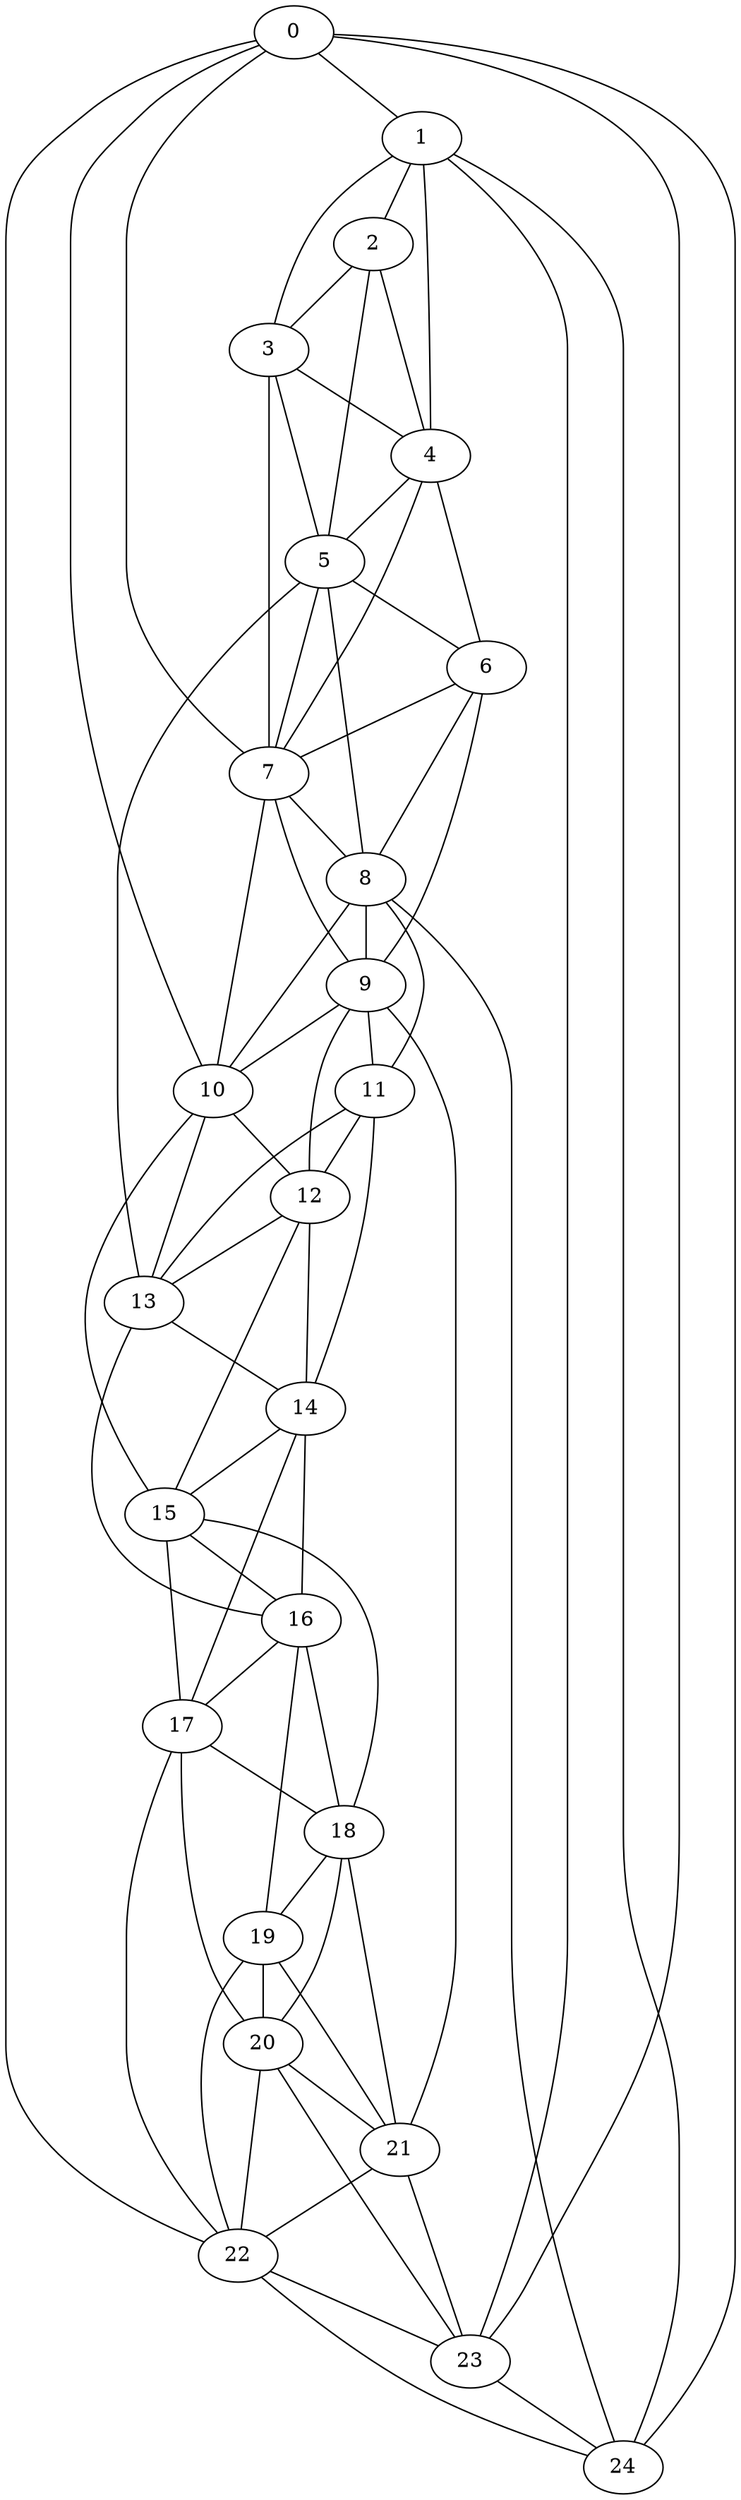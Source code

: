 strict graph "watts_strogatz_graph(25,6,0.1)" {
0;
1;
2;
3;
4;
5;
6;
7;
8;
9;
10;
11;
12;
13;
14;
15;
16;
17;
18;
19;
20;
21;
22;
23;
24;
0 -- 1  [is_available=True, prob="0.500084225423"];
0 -- 7  [is_available=True, prob="1.0"];
0 -- 10  [is_available=True, prob="0.668355305506"];
0 -- 22  [is_available=True, prob="1.0"];
0 -- 23  [is_available=True, prob="0.969297292641"];
0 -- 24  [is_available=True, prob="0.506677850991"];
1 -- 2  [is_available=True, prob="1.0"];
1 -- 3  [is_available=True, prob="0.351466998866"];
1 -- 4  [is_available=True, prob="1.0"];
1 -- 23  [is_available=True, prob="0.262090043524"];
1 -- 24  [is_available=True, prob="0.685133211863"];
2 -- 3  [is_available=True, prob="0.909333739507"];
2 -- 4  [is_available=True, prob="0.9486497568"];
2 -- 5  [is_available=True, prob="1.0"];
3 -- 4  [is_available=True, prob="0.614784796764"];
3 -- 5  [is_available=True, prob="0.587759684204"];
3 -- 7  [is_available=True, prob="0.201347743852"];
4 -- 5  [is_available=True, prob="0.110851008428"];
4 -- 6  [is_available=True, prob="0.620697034842"];
4 -- 7  [is_available=True, prob="0.257993660917"];
5 -- 6  [is_available=True, prob="0.713979374211"];
5 -- 7  [is_available=True, prob="0.780113427695"];
5 -- 8  [is_available=True, prob="1.0"];
5 -- 13  [is_available=True, prob="0.161067427998"];
6 -- 7  [is_available=True, prob="0.0940357057813"];
6 -- 8  [is_available=True, prob="1.0"];
6 -- 9  [is_available=True, prob="0.512813288987"];
7 -- 8  [is_available=True, prob="0.896848801861"];
7 -- 9  [is_available=True, prob="0.290766930375"];
7 -- 10  [is_available=True, prob="0.1823619134"];
8 -- 9  [is_available=True, prob="0.427314719162"];
8 -- 10  [is_available=True, prob="0.738281251082"];
8 -- 11  [is_available=True, prob="0.140787682344"];
8 -- 24  [is_available=True, prob="0.575557927562"];
9 -- 10  [is_available=True, prob="1.0"];
9 -- 11  [is_available=True, prob="0.0940577007395"];
9 -- 12  [is_available=True, prob="0.674191126222"];
9 -- 21  [is_available=True, prob="0.426826962639"];
10 -- 12  [is_available=True, prob="0.737963583863"];
10 -- 13  [is_available=True, prob="0.830173581825"];
10 -- 15  [is_available=True, prob="0.398711807845"];
11 -- 12  [is_available=True, prob="0.372203292508"];
11 -- 13  [is_available=True, prob="0.326428443396"];
11 -- 14  [is_available=True, prob="1.0"];
12 -- 13  [is_available=True, prob="1.0"];
12 -- 14  [is_available=True, prob="0.661727933232"];
12 -- 15  [is_available=True, prob="0.504061004749"];
13 -- 14  [is_available=True, prob="0.575631094913"];
13 -- 16  [is_available=True, prob="1.0"];
14 -- 15  [is_available=True, prob="0.213927676513"];
14 -- 16  [is_available=True, prob="1.0"];
14 -- 17  [is_available=True, prob="0.877493816115"];
15 -- 16  [is_available=True, prob="0.271847833826"];
15 -- 17  [is_available=True, prob="0.428438795699"];
15 -- 18  [is_available=True, prob="0.824677559719"];
16 -- 17  [is_available=True, prob="0.116317626003"];
16 -- 18  [is_available=True, prob="0.10107150759"];
16 -- 19  [is_available=True, prob="1.0"];
17 -- 18  [is_available=True, prob="0.681053695774"];
17 -- 20  [is_available=True, prob="0.896691792157"];
17 -- 22  [is_available=True, prob="0.679584531765"];
18 -- 19  [is_available=True, prob="1.0"];
18 -- 20  [is_available=True, prob="0.529682678536"];
18 -- 21  [is_available=True, prob="0.249522693663"];
19 -- 20  [is_available=True, prob="0.227384120092"];
19 -- 21  [is_available=True, prob="1.0"];
19 -- 22  [is_available=True, prob="1.0"];
20 -- 21  [is_available=True, prob="0.7856596022"];
20 -- 22  [is_available=True, prob="0.532855111121"];
20 -- 23  [is_available=True, prob="0.990534566792"];
21 -- 22  [is_available=True, prob="0.907757169202"];
21 -- 23  [is_available=True, prob="1.0"];
22 -- 23  [is_available=True, prob="0.860884819044"];
22 -- 24  [is_available=True, prob="1.0"];
23 -- 24  [is_available=True, prob="0.443311964625"];
}

